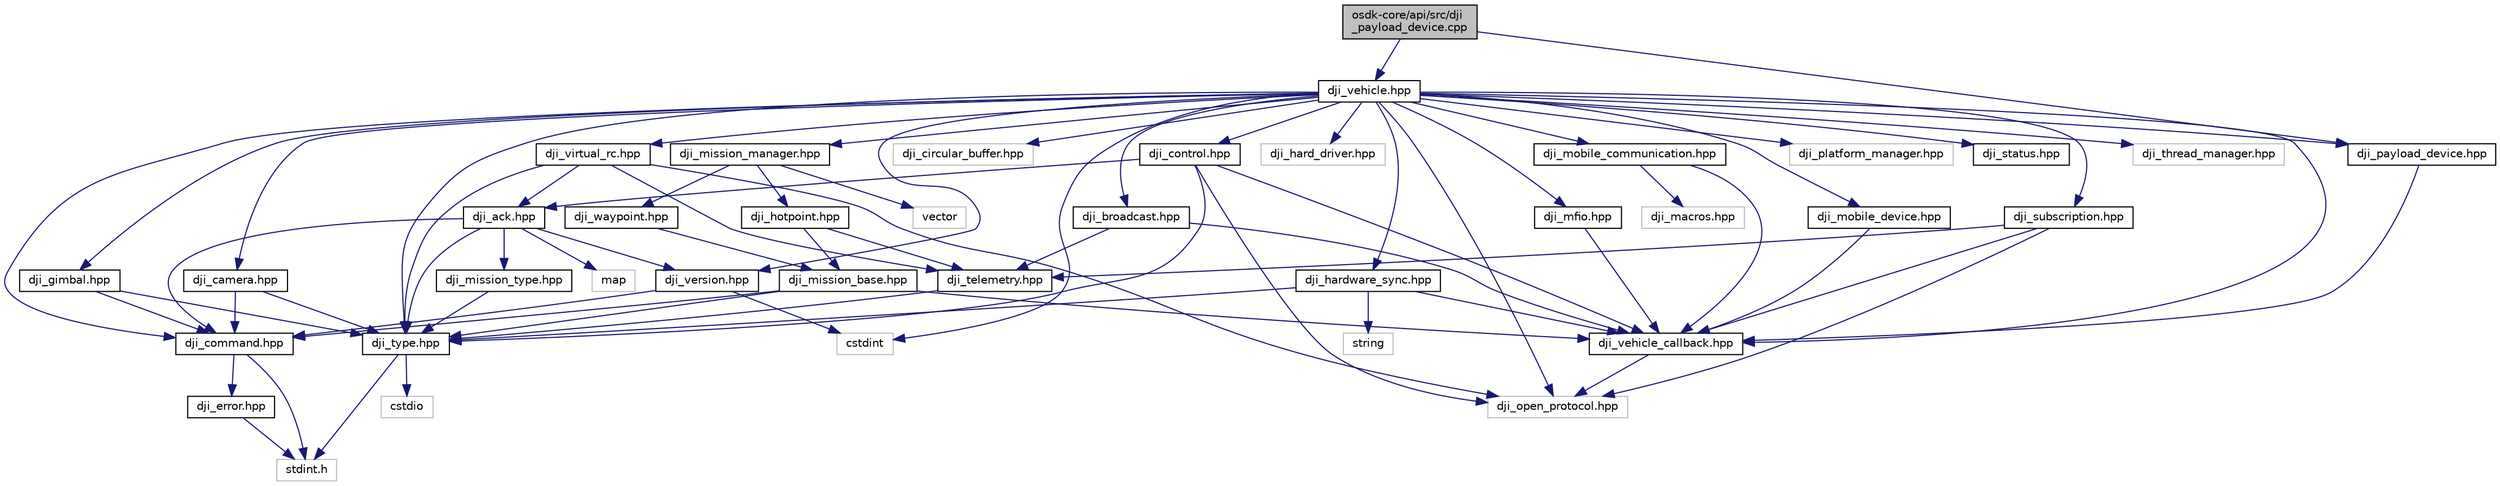 digraph "osdk-core/api/src/dji_payload_device.cpp"
{
 // INTERACTIVE_SVG=YES
 // LATEX_PDF_SIZE
  edge [fontname="Helvetica",fontsize="10",labelfontname="Helvetica",labelfontsize="10"];
  node [fontname="Helvetica",fontsize="10",shape=record];
  Node0 [label="osdk-core/api/src/dji\l_payload_device.cpp",height=0.2,width=0.4,color="black", fillcolor="grey75", style="filled", fontcolor="black",tooltip="Implementation of DJI Payload-3-thirty Device Abstraction."];
  Node0 -> Node1 [color="midnightblue",fontsize="10",style="solid",fontname="Helvetica"];
  Node1 [label="dji_payload_device.hpp",height=0.2,width=0.4,color="black", fillcolor="white", style="filled",URL="$dji__payload__device_8hpp.html",tooltip="Implementation of DJI Payload Device Abstraction."];
  Node1 -> Node2 [color="midnightblue",fontsize="10",style="solid",fontname="Helvetica"];
  Node2 [label="dji_vehicle_callback.hpp",height=0.2,width=0.4,color="black", fillcolor="white", style="filled",URL="$dji__vehicle__callback_8hpp.html",tooltip="Type definition for new Vehicle-style callbacks."];
  Node2 -> Node3 [color="midnightblue",fontsize="10",style="solid",fontname="Helvetica"];
  Node3 [label="dji_open_protocol.hpp",height=0.2,width=0.4,color="grey75", fillcolor="white", style="filled",tooltip=" "];
  Node0 -> Node4 [color="midnightblue",fontsize="10",style="solid",fontname="Helvetica"];
  Node4 [label="dji_vehicle.hpp",height=0.2,width=0.4,color="black", fillcolor="white", style="filled",URL="$dji__vehicle_8hpp.html",tooltip="Vehicle API for DJI onboardSDK library."];
  Node4 -> Node5 [color="midnightblue",fontsize="10",style="solid",fontname="Helvetica"];
  Node5 [label="cstdint",height=0.2,width=0.4,color="grey75", fillcolor="white", style="filled",tooltip=" "];
  Node4 -> Node6 [color="midnightblue",fontsize="10",style="solid",fontname="Helvetica"];
  Node6 [label="dji_broadcast.hpp",height=0.2,width=0.4,color="black", fillcolor="white", style="filled",URL="$dji__broadcast_8hpp.html",tooltip="Broadcast Telemetry API for DJI onboardSDK library."];
  Node6 -> Node7 [color="midnightblue",fontsize="10",style="solid",fontname="Helvetica"];
  Node7 [label="dji_telemetry.hpp",height=0.2,width=0.4,color="black", fillcolor="white", style="filled",URL="$dji__telemetry_8hpp.html",tooltip="Enumeration of all telemetry data types, structures and maps."];
  Node7 -> Node8 [color="midnightblue",fontsize="10",style="solid",fontname="Helvetica"];
  Node8 [label="dji_type.hpp",height=0.2,width=0.4,color="black", fillcolor="white", style="filled",URL="$dji__type_8hpp.html",tooltip="Data type and Data Structure definitions for use throughout DJI OSDK."];
  Node8 -> Node9 [color="midnightblue",fontsize="10",style="solid",fontname="Helvetica"];
  Node9 [label="cstdio",height=0.2,width=0.4,color="grey75", fillcolor="white", style="filled",tooltip=" "];
  Node8 -> Node10 [color="midnightblue",fontsize="10",style="solid",fontname="Helvetica"];
  Node10 [label="stdint.h",height=0.2,width=0.4,color="grey75", fillcolor="white", style="filled",tooltip=" "];
  Node6 -> Node2 [color="midnightblue",fontsize="10",style="solid",fontname="Helvetica"];
  Node4 -> Node11 [color="midnightblue",fontsize="10",style="solid",fontname="Helvetica"];
  Node11 [label="dji_camera.hpp",height=0.2,width=0.4,color="black", fillcolor="white", style="filled",URL="$dji__camera_8hpp.html",tooltip="Camera/Gimbal API for DJI onboardSDK library."];
  Node11 -> Node12 [color="midnightblue",fontsize="10",style="solid",fontname="Helvetica"];
  Node12 [label="dji_command.hpp",height=0.2,width=0.4,color="black", fillcolor="white", style="filled",URL="$dji__command_8hpp.html",tooltip="All DJI OSDK OpenProtocol Command IDs."];
  Node12 -> Node13 [color="midnightblue",fontsize="10",style="solid",fontname="Helvetica"];
  Node13 [label="dji_error.hpp",height=0.2,width=0.4,color="black", fillcolor="white", style="filled",URL="$dji__error_8hpp.html",tooltip="All DJI OSDK OpenProtocol ACK Error Codes."];
  Node13 -> Node10 [color="midnightblue",fontsize="10",style="solid",fontname="Helvetica"];
  Node12 -> Node10 [color="midnightblue",fontsize="10",style="solid",fontname="Helvetica"];
  Node11 -> Node8 [color="midnightblue",fontsize="10",style="solid",fontname="Helvetica"];
  Node4 -> Node14 [color="midnightblue",fontsize="10",style="solid",fontname="Helvetica"];
  Node14 [label="dji_circular_buffer.hpp",height=0.2,width=0.4,color="grey75", fillcolor="white", style="filled",tooltip=" "];
  Node4 -> Node12 [color="midnightblue",fontsize="10",style="solid",fontname="Helvetica"];
  Node4 -> Node15 [color="midnightblue",fontsize="10",style="solid",fontname="Helvetica"];
  Node15 [label="dji_control.hpp",height=0.2,width=0.4,color="black", fillcolor="white", style="filled",URL="$dji__control_8hpp.html",tooltip="Control API for DJI OSDK library."];
  Node15 -> Node16 [color="midnightblue",fontsize="10",style="solid",fontname="Helvetica"];
  Node16 [label="dji_ack.hpp",height=0.2,width=0.4,color="black", fillcolor="white", style="filled",URL="$dji__ack_8hpp.html",tooltip="All DJI OSDK ACK parsing."];
  Node16 -> Node12 [color="midnightblue",fontsize="10",style="solid",fontname="Helvetica"];
  Node16 -> Node17 [color="midnightblue",fontsize="10",style="solid",fontname="Helvetica"];
  Node17 [label="dji_mission_type.hpp",height=0.2,width=0.4,color="black", fillcolor="white", style="filled",URL="$dji__mission__type_8hpp.html",tooltip="Mission related data struct for DJI OSDK library."];
  Node17 -> Node8 [color="midnightblue",fontsize="10",style="solid",fontname="Helvetica"];
  Node16 -> Node8 [color="midnightblue",fontsize="10",style="solid",fontname="Helvetica"];
  Node16 -> Node18 [color="midnightblue",fontsize="10",style="solid",fontname="Helvetica"];
  Node18 [label="dji_version.hpp",height=0.2,width=0.4,color="black", fillcolor="white", style="filled",URL="$dji__version_8hpp.html",tooltip="Drone/SDK Version definition for DJI onboardSDK library."];
  Node18 -> Node12 [color="midnightblue",fontsize="10",style="solid",fontname="Helvetica"];
  Node18 -> Node5 [color="midnightblue",fontsize="10",style="solid",fontname="Helvetica"];
  Node16 -> Node19 [color="midnightblue",fontsize="10",style="solid",fontname="Helvetica"];
  Node19 [label="map",height=0.2,width=0.4,color="grey75", fillcolor="white", style="filled",tooltip=" "];
  Node15 -> Node3 [color="midnightblue",fontsize="10",style="solid",fontname="Helvetica"];
  Node15 -> Node8 [color="midnightblue",fontsize="10",style="solid",fontname="Helvetica"];
  Node15 -> Node2 [color="midnightblue",fontsize="10",style="solid",fontname="Helvetica"];
  Node4 -> Node20 [color="midnightblue",fontsize="10",style="solid",fontname="Helvetica"];
  Node20 [label="dji_gimbal.hpp",height=0.2,width=0.4,color="black", fillcolor="white", style="filled",URL="$dji__gimbal_8hpp.html",tooltip="Gimbal API for OSDK library."];
  Node20 -> Node12 [color="midnightblue",fontsize="10",style="solid",fontname="Helvetica"];
  Node20 -> Node8 [color="midnightblue",fontsize="10",style="solid",fontname="Helvetica"];
  Node4 -> Node21 [color="midnightblue",fontsize="10",style="solid",fontname="Helvetica"];
  Node21 [label="dji_hard_driver.hpp",height=0.2,width=0.4,color="grey75", fillcolor="white", style="filled",tooltip=" "];
  Node4 -> Node22 [color="midnightblue",fontsize="10",style="solid",fontname="Helvetica"];
  Node22 [label="dji_hardware_sync.hpp",height=0.2,width=0.4,color="black", fillcolor="white", style="filled",URL="$dji__hardware__sync_8hpp.html",tooltip="Hardware Sync API for DJI OSDK."];
  Node22 -> Node8 [color="midnightblue",fontsize="10",style="solid",fontname="Helvetica"];
  Node22 -> Node2 [color="midnightblue",fontsize="10",style="solid",fontname="Helvetica"];
  Node22 -> Node23 [color="midnightblue",fontsize="10",style="solid",fontname="Helvetica"];
  Node23 [label="string",height=0.2,width=0.4,color="grey75", fillcolor="white", style="filled",tooltip=" "];
  Node4 -> Node24 [color="midnightblue",fontsize="10",style="solid",fontname="Helvetica"];
  Node24 [label="dji_mfio.hpp",height=0.2,width=0.4,color="black", fillcolor="white", style="filled",URL="$dji__mfio_8hpp.html",tooltip="MFIO API for DJI OSDK library."];
  Node24 -> Node2 [color="midnightblue",fontsize="10",style="solid",fontname="Helvetica"];
  Node4 -> Node25 [color="midnightblue",fontsize="10",style="solid",fontname="Helvetica"];
  Node25 [label="dji_mission_manager.hpp",height=0.2,width=0.4,color="black", fillcolor="white", style="filled",URL="$dji__mission__manager_8hpp.html",tooltip="Mission-Manager API for DJI OSDK library."];
  Node25 -> Node26 [color="midnightblue",fontsize="10",style="solid",fontname="Helvetica"];
  Node26 [label="dji_hotpoint.hpp",height=0.2,width=0.4,color="black", fillcolor="white", style="filled",URL="$dji__hotpoint_8hpp.html",tooltip="Implementation of HotPoint (Point of Interest) Missions for DJI OSDK."];
  Node26 -> Node27 [color="midnightblue",fontsize="10",style="solid",fontname="Helvetica"];
  Node27 [label="dji_mission_base.hpp",height=0.2,width=0.4,color="black", fillcolor="white", style="filled",URL="$dji__mission__base_8hpp.html",tooltip="Mission-Base abstract class for DJI OSDK library."];
  Node27 -> Node12 [color="midnightblue",fontsize="10",style="solid",fontname="Helvetica"];
  Node27 -> Node8 [color="midnightblue",fontsize="10",style="solid",fontname="Helvetica"];
  Node27 -> Node2 [color="midnightblue",fontsize="10",style="solid",fontname="Helvetica"];
  Node26 -> Node7 [color="midnightblue",fontsize="10",style="solid",fontname="Helvetica"];
  Node25 -> Node28 [color="midnightblue",fontsize="10",style="solid",fontname="Helvetica"];
  Node28 [label="dji_waypoint.hpp",height=0.2,width=0.4,color="black", fillcolor="white", style="filled",URL="$dji__waypoint_8hpp.html",tooltip="Implementation of GPS Waypoint Missions for DJI OSDK."];
  Node28 -> Node27 [color="midnightblue",fontsize="10",style="solid",fontname="Helvetica"];
  Node25 -> Node29 [color="midnightblue",fontsize="10",style="solid",fontname="Helvetica"];
  Node29 [label="vector",height=0.2,width=0.4,color="grey75", fillcolor="white", style="filled",tooltip=" "];
  Node4 -> Node30 [color="midnightblue",fontsize="10",style="solid",fontname="Helvetica"];
  Node30 [label="dji_mobile_communication.hpp",height=0.2,width=0.4,color="black", fillcolor="white", style="filled",URL="$dji__mobile__communication_8hpp.html",tooltip="Implementation of DJI Mobile-Onboard SDK Communication (MOC)"];
  Node30 -> Node31 [color="midnightblue",fontsize="10",style="solid",fontname="Helvetica"];
  Node31 [label="dji_macros.hpp",height=0.2,width=0.4,color="grey75", fillcolor="white", style="filled",tooltip=" "];
  Node30 -> Node2 [color="midnightblue",fontsize="10",style="solid",fontname="Helvetica"];
  Node4 -> Node32 [color="midnightblue",fontsize="10",style="solid",fontname="Helvetica"];
  Node32 [label="dji_mobile_device.hpp",height=0.2,width=0.4,color="black", fillcolor="white", style="filled",URL="$dji__mobile__device_8hpp.html",tooltip="Implementation of DJI Mobile Device Abstraction."];
  Node32 -> Node2 [color="midnightblue",fontsize="10",style="solid",fontname="Helvetica"];
  Node4 -> Node3 [color="midnightblue",fontsize="10",style="solid",fontname="Helvetica"];
  Node4 -> Node33 [color="midnightblue",fontsize="10",style="solid",fontname="Helvetica"];
  Node33 [label="dji_platform_manager.hpp",height=0.2,width=0.4,color="grey75", fillcolor="white", style="filled",tooltip=" "];
  Node4 -> Node34 [color="midnightblue",fontsize="10",style="solid",fontname="Helvetica"];
  Node34 [label="dji_status.hpp",height=0.2,width=0.4,color="black", fillcolor="white", style="filled",URL="$dji__status_8hpp.html",tooltip="Status information for DJI Vehicle."];
  Node4 -> Node35 [color="midnightblue",fontsize="10",style="solid",fontname="Helvetica"];
  Node35 [label="dji_subscription.hpp",height=0.2,width=0.4,color="black", fillcolor="white", style="filled",URL="$dji__subscription_8hpp.html",tooltip="Telemetry Subscription API for DJI OSDK library."];
  Node35 -> Node3 [color="midnightblue",fontsize="10",style="solid",fontname="Helvetica"];
  Node35 -> Node7 [color="midnightblue",fontsize="10",style="solid",fontname="Helvetica"];
  Node35 -> Node2 [color="midnightblue",fontsize="10",style="solid",fontname="Helvetica"];
  Node4 -> Node36 [color="midnightblue",fontsize="10",style="solid",fontname="Helvetica"];
  Node36 [label="dji_thread_manager.hpp",height=0.2,width=0.4,color="grey75", fillcolor="white", style="filled",tooltip=" "];
  Node4 -> Node8 [color="midnightblue",fontsize="10",style="solid",fontname="Helvetica"];
  Node4 -> Node2 [color="midnightblue",fontsize="10",style="solid",fontname="Helvetica"];
  Node4 -> Node18 [color="midnightblue",fontsize="10",style="solid",fontname="Helvetica"];
  Node4 -> Node37 [color="midnightblue",fontsize="10",style="solid",fontname="Helvetica"];
  Node37 [label="dji_virtual_rc.hpp",height=0.2,width=0.4,color="black", fillcolor="white", style="filled",URL="$dji__virtual__rc_8hpp.html",tooltip="Virtual Radio Control API for DJI onboardSDK library."];
  Node37 -> Node16 [color="midnightblue",fontsize="10",style="solid",fontname="Helvetica"];
  Node37 -> Node3 [color="midnightblue",fontsize="10",style="solid",fontname="Helvetica"];
  Node37 -> Node8 [color="midnightblue",fontsize="10",style="solid",fontname="Helvetica"];
  Node37 -> Node7 [color="midnightblue",fontsize="10",style="solid",fontname="Helvetica"];
  Node4 -> Node1 [color="midnightblue",fontsize="10",style="solid",fontname="Helvetica"];
}

